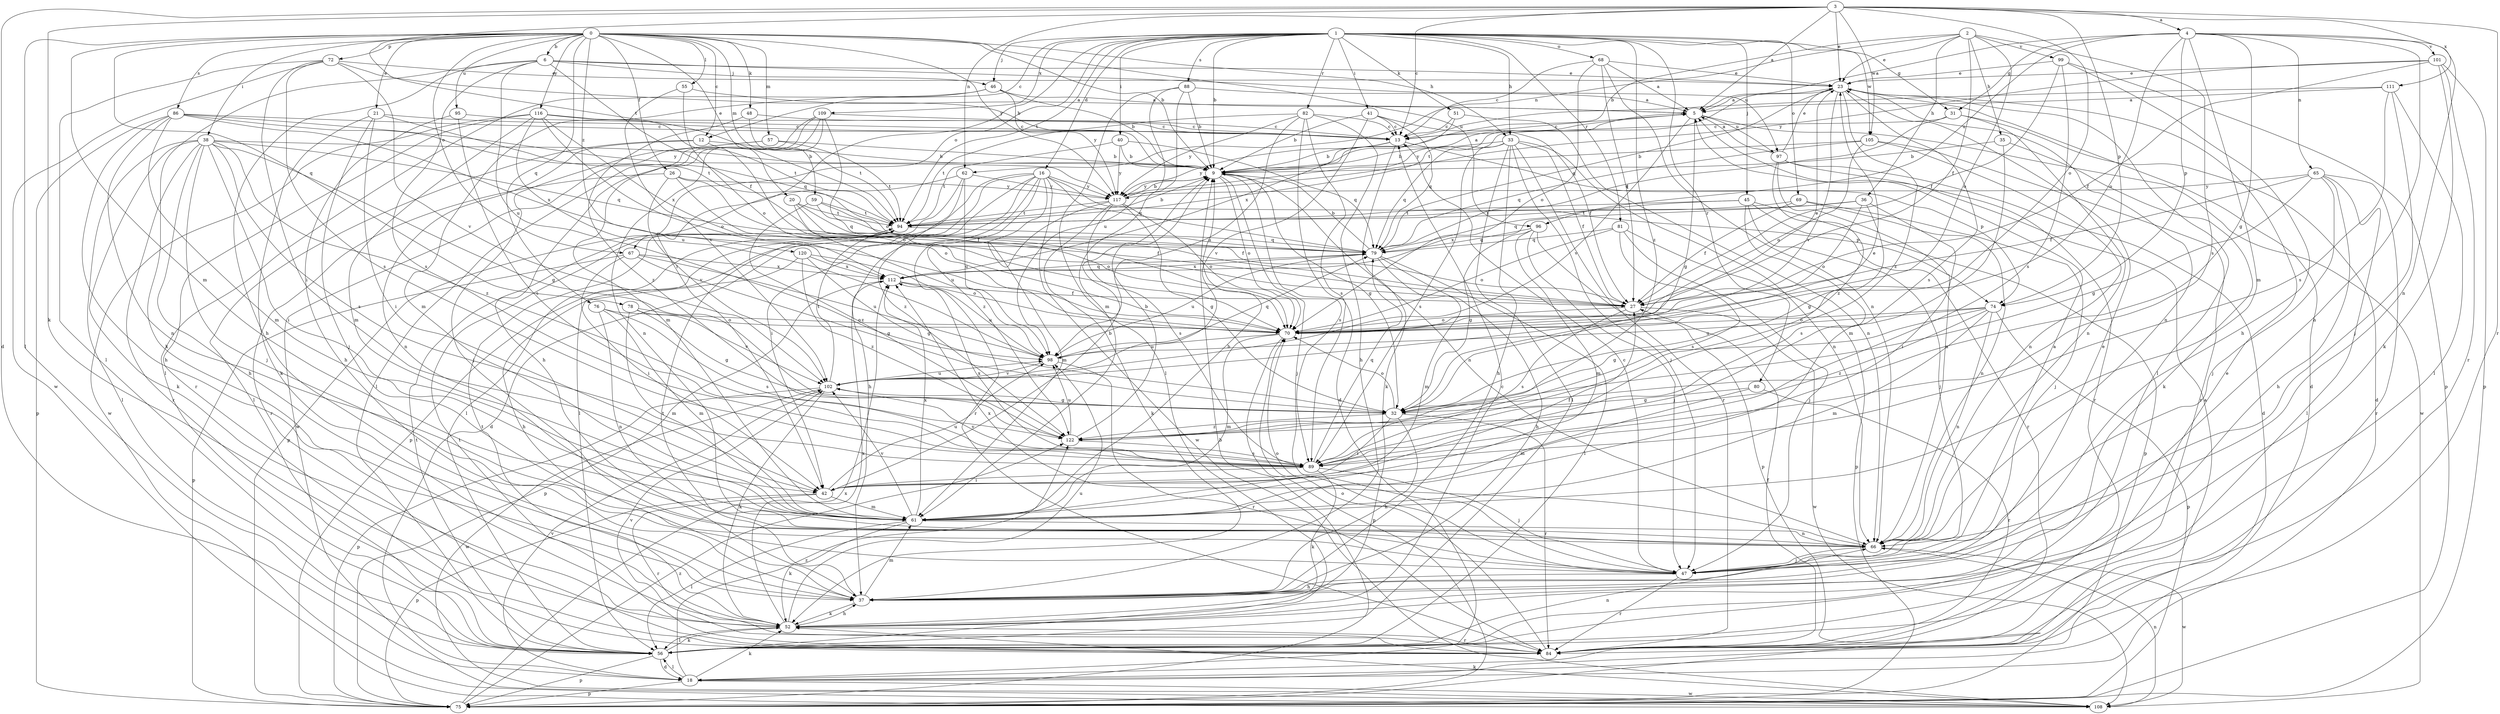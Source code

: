 strict digraph  {
0;
1;
2;
3;
4;
5;
6;
9;
12;
13;
16;
18;
20;
21;
23;
26;
27;
31;
32;
33;
35;
36;
37;
38;
40;
41;
42;
45;
46;
47;
48;
51;
52;
55;
56;
57;
59;
61;
62;
65;
66;
67;
68;
69;
70;
72;
74;
75;
76;
78;
79;
80;
81;
82;
84;
86;
88;
89;
94;
95;
96;
97;
98;
99;
101;
102;
105;
108;
109;
111;
112;
116;
117;
120;
122;
0 -> 6  [label=b];
0 -> 9  [label=b];
0 -> 12  [label=c];
0 -> 20  [label=e];
0 -> 21  [label=e];
0 -> 26  [label=f];
0 -> 33  [label=h];
0 -> 38  [label=i];
0 -> 48  [label=k];
0 -> 55  [label=l];
0 -> 56  [label=l];
0 -> 57  [label=m];
0 -> 59  [label=m];
0 -> 61  [label=m];
0 -> 67  [label=o];
0 -> 72  [label=p];
0 -> 76  [label=q];
0 -> 78  [label=q];
0 -> 86  [label=s];
0 -> 95  [label=u];
0 -> 96  [label=u];
0 -> 116  [label=y];
0 -> 117  [label=y];
0 -> 120  [label=z];
1 -> 9  [label=b];
1 -> 12  [label=c];
1 -> 16  [label=d];
1 -> 31  [label=g];
1 -> 33  [label=h];
1 -> 40  [label=i];
1 -> 41  [label=i];
1 -> 42  [label=i];
1 -> 45  [label=j];
1 -> 46  [label=j];
1 -> 51  [label=k];
1 -> 67  [label=o];
1 -> 68  [label=o];
1 -> 69  [label=o];
1 -> 80  [label=r];
1 -> 81  [label=r];
1 -> 82  [label=r];
1 -> 88  [label=s];
1 -> 94  [label=t];
1 -> 105  [label=w];
1 -> 109  [label=x];
1 -> 122  [label=z];
2 -> 9  [label=b];
2 -> 23  [label=e];
2 -> 27  [label=f];
2 -> 35  [label=h];
2 -> 36  [label=h];
2 -> 62  [label=n];
2 -> 70  [label=o];
2 -> 89  [label=s];
2 -> 99  [label=v];
3 -> 4  [label=a];
3 -> 5  [label=a];
3 -> 13  [label=c];
3 -> 18  [label=d];
3 -> 23  [label=e];
3 -> 52  [label=k];
3 -> 62  [label=n];
3 -> 70  [label=o];
3 -> 74  [label=p];
3 -> 84  [label=r];
3 -> 94  [label=t];
3 -> 105  [label=w];
3 -> 111  [label=x];
4 -> 5  [label=a];
4 -> 31  [label=g];
4 -> 32  [label=g];
4 -> 37  [label=h];
4 -> 61  [label=m];
4 -> 65  [label=n];
4 -> 66  [label=n];
4 -> 70  [label=o];
4 -> 74  [label=p];
4 -> 96  [label=u];
4 -> 101  [label=v];
5 -> 13  [label=c];
5 -> 32  [label=g];
5 -> 97  [label=u];
5 -> 102  [label=v];
5 -> 108  [label=w];
5 -> 117  [label=y];
6 -> 23  [label=e];
6 -> 27  [label=f];
6 -> 37  [label=h];
6 -> 46  [label=j];
6 -> 52  [label=k];
6 -> 89  [label=s];
6 -> 97  [label=u];
6 -> 98  [label=u];
9 -> 5  [label=a];
9 -> 32  [label=g];
9 -> 47  [label=j];
9 -> 66  [label=n];
9 -> 70  [label=o];
9 -> 89  [label=s];
9 -> 117  [label=y];
12 -> 9  [label=b];
12 -> 56  [label=l];
12 -> 66  [label=n];
12 -> 70  [label=o];
13 -> 9  [label=b];
13 -> 52  [label=k];
13 -> 74  [label=p];
13 -> 117  [label=y];
16 -> 18  [label=d];
16 -> 37  [label=h];
16 -> 42  [label=i];
16 -> 56  [label=l];
16 -> 74  [label=p];
16 -> 75  [label=p];
16 -> 79  [label=q];
16 -> 84  [label=r];
16 -> 108  [label=w];
16 -> 117  [label=y];
16 -> 122  [label=z];
18 -> 5  [label=a];
18 -> 52  [label=k];
18 -> 56  [label=l];
18 -> 75  [label=p];
18 -> 102  [label=v];
18 -> 108  [label=w];
18 -> 122  [label=z];
20 -> 27  [label=f];
20 -> 79  [label=q];
20 -> 94  [label=t];
20 -> 98  [label=u];
21 -> 13  [label=c];
21 -> 42  [label=i];
21 -> 47  [label=j];
21 -> 52  [label=k];
21 -> 79  [label=q];
23 -> 5  [label=a];
23 -> 18  [label=d];
23 -> 56  [label=l];
23 -> 66  [label=n];
23 -> 79  [label=q];
23 -> 89  [label=s];
23 -> 94  [label=t];
23 -> 102  [label=v];
23 -> 122  [label=z];
26 -> 27  [label=f];
26 -> 70  [label=o];
26 -> 84  [label=r];
26 -> 102  [label=v];
26 -> 117  [label=y];
27 -> 70  [label=o];
27 -> 89  [label=s];
27 -> 108  [label=w];
31 -> 13  [label=c];
31 -> 18  [label=d];
31 -> 66  [label=n];
31 -> 79  [label=q];
32 -> 23  [label=e];
32 -> 37  [label=h];
32 -> 42  [label=i];
32 -> 70  [label=o];
32 -> 84  [label=r];
32 -> 122  [label=z];
33 -> 9  [label=b];
33 -> 27  [label=f];
33 -> 37  [label=h];
33 -> 47  [label=j];
33 -> 56  [label=l];
33 -> 66  [label=n];
33 -> 79  [label=q];
33 -> 84  [label=r];
33 -> 89  [label=s];
35 -> 9  [label=b];
35 -> 52  [label=k];
35 -> 61  [label=m];
36 -> 32  [label=g];
36 -> 42  [label=i];
36 -> 70  [label=o];
36 -> 94  [label=t];
36 -> 112  [label=x];
37 -> 23  [label=e];
37 -> 52  [label=k];
37 -> 61  [label=m];
37 -> 94  [label=t];
38 -> 9  [label=b];
38 -> 32  [label=g];
38 -> 37  [label=h];
38 -> 42  [label=i];
38 -> 47  [label=j];
38 -> 52  [label=k];
38 -> 56  [label=l];
38 -> 79  [label=q];
38 -> 84  [label=r];
38 -> 89  [label=s];
38 -> 122  [label=z];
40 -> 9  [label=b];
40 -> 79  [label=q];
40 -> 94  [label=t];
40 -> 117  [label=y];
41 -> 9  [label=b];
41 -> 13  [label=c];
41 -> 27  [label=f];
41 -> 79  [label=q];
41 -> 102  [label=v];
42 -> 9  [label=b];
42 -> 27  [label=f];
42 -> 61  [label=m];
42 -> 75  [label=p];
42 -> 84  [label=r];
42 -> 98  [label=u];
45 -> 47  [label=j];
45 -> 75  [label=p];
45 -> 79  [label=q];
45 -> 84  [label=r];
45 -> 89  [label=s];
45 -> 94  [label=t];
46 -> 5  [label=a];
46 -> 9  [label=b];
46 -> 56  [label=l];
46 -> 61  [label=m];
46 -> 117  [label=y];
47 -> 5  [label=a];
47 -> 13  [label=c];
47 -> 37  [label=h];
47 -> 70  [label=o];
47 -> 84  [label=r];
48 -> 13  [label=c];
48 -> 94  [label=t];
48 -> 122  [label=z];
51 -> 13  [label=c];
51 -> 66  [label=n];
51 -> 112  [label=x];
52 -> 13  [label=c];
52 -> 37  [label=h];
52 -> 56  [label=l];
52 -> 84  [label=r];
52 -> 94  [label=t];
52 -> 98  [label=u];
52 -> 112  [label=x];
55 -> 5  [label=a];
55 -> 70  [label=o];
55 -> 102  [label=v];
56 -> 18  [label=d];
56 -> 23  [label=e];
56 -> 52  [label=k];
56 -> 66  [label=n];
56 -> 75  [label=p];
56 -> 94  [label=t];
57 -> 9  [label=b];
57 -> 47  [label=j];
57 -> 94  [label=t];
57 -> 108  [label=w];
59 -> 27  [label=f];
59 -> 70  [label=o];
59 -> 94  [label=t];
59 -> 122  [label=z];
61 -> 9  [label=b];
61 -> 52  [label=k];
61 -> 56  [label=l];
61 -> 66  [label=n];
61 -> 102  [label=v];
61 -> 112  [label=x];
62 -> 56  [label=l];
62 -> 75  [label=p];
62 -> 98  [label=u];
62 -> 117  [label=y];
62 -> 122  [label=z];
65 -> 27  [label=f];
65 -> 32  [label=g];
65 -> 37  [label=h];
65 -> 47  [label=j];
65 -> 56  [label=l];
65 -> 84  [label=r];
65 -> 117  [label=y];
66 -> 47  [label=j];
66 -> 108  [label=w];
66 -> 112  [label=x];
67 -> 32  [label=g];
67 -> 42  [label=i];
67 -> 75  [label=p];
67 -> 98  [label=u];
67 -> 112  [label=x];
68 -> 5  [label=a];
68 -> 13  [label=c];
68 -> 23  [label=e];
68 -> 27  [label=f];
68 -> 66  [label=n];
68 -> 70  [label=o];
69 -> 27  [label=f];
69 -> 47  [label=j];
69 -> 66  [label=n];
69 -> 94  [label=t];
70 -> 23  [label=e];
70 -> 61  [label=m];
70 -> 75  [label=p];
70 -> 98  [label=u];
72 -> 9  [label=b];
72 -> 23  [label=e];
72 -> 42  [label=i];
72 -> 56  [label=l];
72 -> 89  [label=s];
72 -> 102  [label=v];
72 -> 108  [label=w];
74 -> 32  [label=g];
74 -> 61  [label=m];
74 -> 66  [label=n];
74 -> 70  [label=o];
74 -> 75  [label=p];
74 -> 98  [label=u];
74 -> 122  [label=z];
75 -> 9  [label=b];
75 -> 112  [label=x];
75 -> 122  [label=z];
76 -> 61  [label=m];
76 -> 66  [label=n];
76 -> 70  [label=o];
76 -> 89  [label=s];
78 -> 32  [label=g];
78 -> 61  [label=m];
78 -> 70  [label=o];
78 -> 102  [label=v];
79 -> 9  [label=b];
79 -> 37  [label=h];
79 -> 56  [label=l];
79 -> 61  [label=m];
79 -> 98  [label=u];
79 -> 112  [label=x];
80 -> 32  [label=g];
80 -> 61  [label=m];
80 -> 84  [label=r];
81 -> 47  [label=j];
81 -> 70  [label=o];
81 -> 75  [label=p];
81 -> 79  [label=q];
81 -> 89  [label=s];
82 -> 13  [label=c];
82 -> 18  [label=d];
82 -> 37  [label=h];
82 -> 89  [label=s];
82 -> 94  [label=t];
82 -> 98  [label=u];
82 -> 117  [label=y];
84 -> 27  [label=f];
84 -> 70  [label=o];
84 -> 94  [label=t];
84 -> 102  [label=v];
86 -> 13  [label=c];
86 -> 37  [label=h];
86 -> 61  [label=m];
86 -> 66  [label=n];
86 -> 75  [label=p];
86 -> 94  [label=t];
86 -> 112  [label=x];
86 -> 117  [label=y];
88 -> 5  [label=a];
88 -> 9  [label=b];
88 -> 56  [label=l];
88 -> 61  [label=m];
88 -> 98  [label=u];
89 -> 42  [label=i];
89 -> 47  [label=j];
89 -> 52  [label=k];
89 -> 79  [label=q];
89 -> 102  [label=v];
89 -> 112  [label=x];
94 -> 9  [label=b];
94 -> 79  [label=q];
95 -> 13  [label=c];
95 -> 37  [label=h];
95 -> 89  [label=s];
96 -> 32  [label=g];
96 -> 47  [label=j];
96 -> 61  [label=m];
96 -> 75  [label=p];
96 -> 79  [label=q];
97 -> 5  [label=a];
97 -> 18  [label=d];
97 -> 23  [label=e];
97 -> 66  [label=n];
97 -> 84  [label=r];
97 -> 122  [label=z];
98 -> 79  [label=q];
98 -> 84  [label=r];
98 -> 102  [label=v];
99 -> 23  [label=e];
99 -> 27  [label=f];
99 -> 37  [label=h];
99 -> 75  [label=p];
99 -> 89  [label=s];
101 -> 23  [label=e];
101 -> 27  [label=f];
101 -> 52  [label=k];
101 -> 75  [label=p];
101 -> 84  [label=r];
101 -> 117  [label=y];
102 -> 32  [label=g];
102 -> 52  [label=k];
102 -> 75  [label=p];
102 -> 94  [label=t];
102 -> 98  [label=u];
102 -> 108  [label=w];
105 -> 9  [label=b];
105 -> 66  [label=n];
105 -> 70  [label=o];
105 -> 79  [label=q];
105 -> 84  [label=r];
108 -> 52  [label=k];
108 -> 66  [label=n];
109 -> 13  [label=c];
109 -> 37  [label=h];
109 -> 56  [label=l];
109 -> 61  [label=m];
109 -> 66  [label=n];
109 -> 70  [label=o];
111 -> 5  [label=a];
111 -> 13  [label=c];
111 -> 47  [label=j];
111 -> 56  [label=l];
111 -> 89  [label=s];
112 -> 27  [label=f];
112 -> 75  [label=p];
112 -> 79  [label=q];
112 -> 98  [label=u];
116 -> 13  [label=c];
116 -> 61  [label=m];
116 -> 70  [label=o];
116 -> 84  [label=r];
116 -> 94  [label=t];
116 -> 98  [label=u];
116 -> 108  [label=w];
116 -> 112  [label=x];
117 -> 9  [label=b];
117 -> 32  [label=g];
117 -> 52  [label=k];
117 -> 61  [label=m];
117 -> 70  [label=o];
117 -> 89  [label=s];
117 -> 94  [label=t];
120 -> 32  [label=g];
120 -> 37  [label=h];
120 -> 70  [label=o];
120 -> 112  [label=x];
120 -> 122  [label=z];
122 -> 9  [label=b];
122 -> 89  [label=s];
122 -> 98  [label=u];
}
